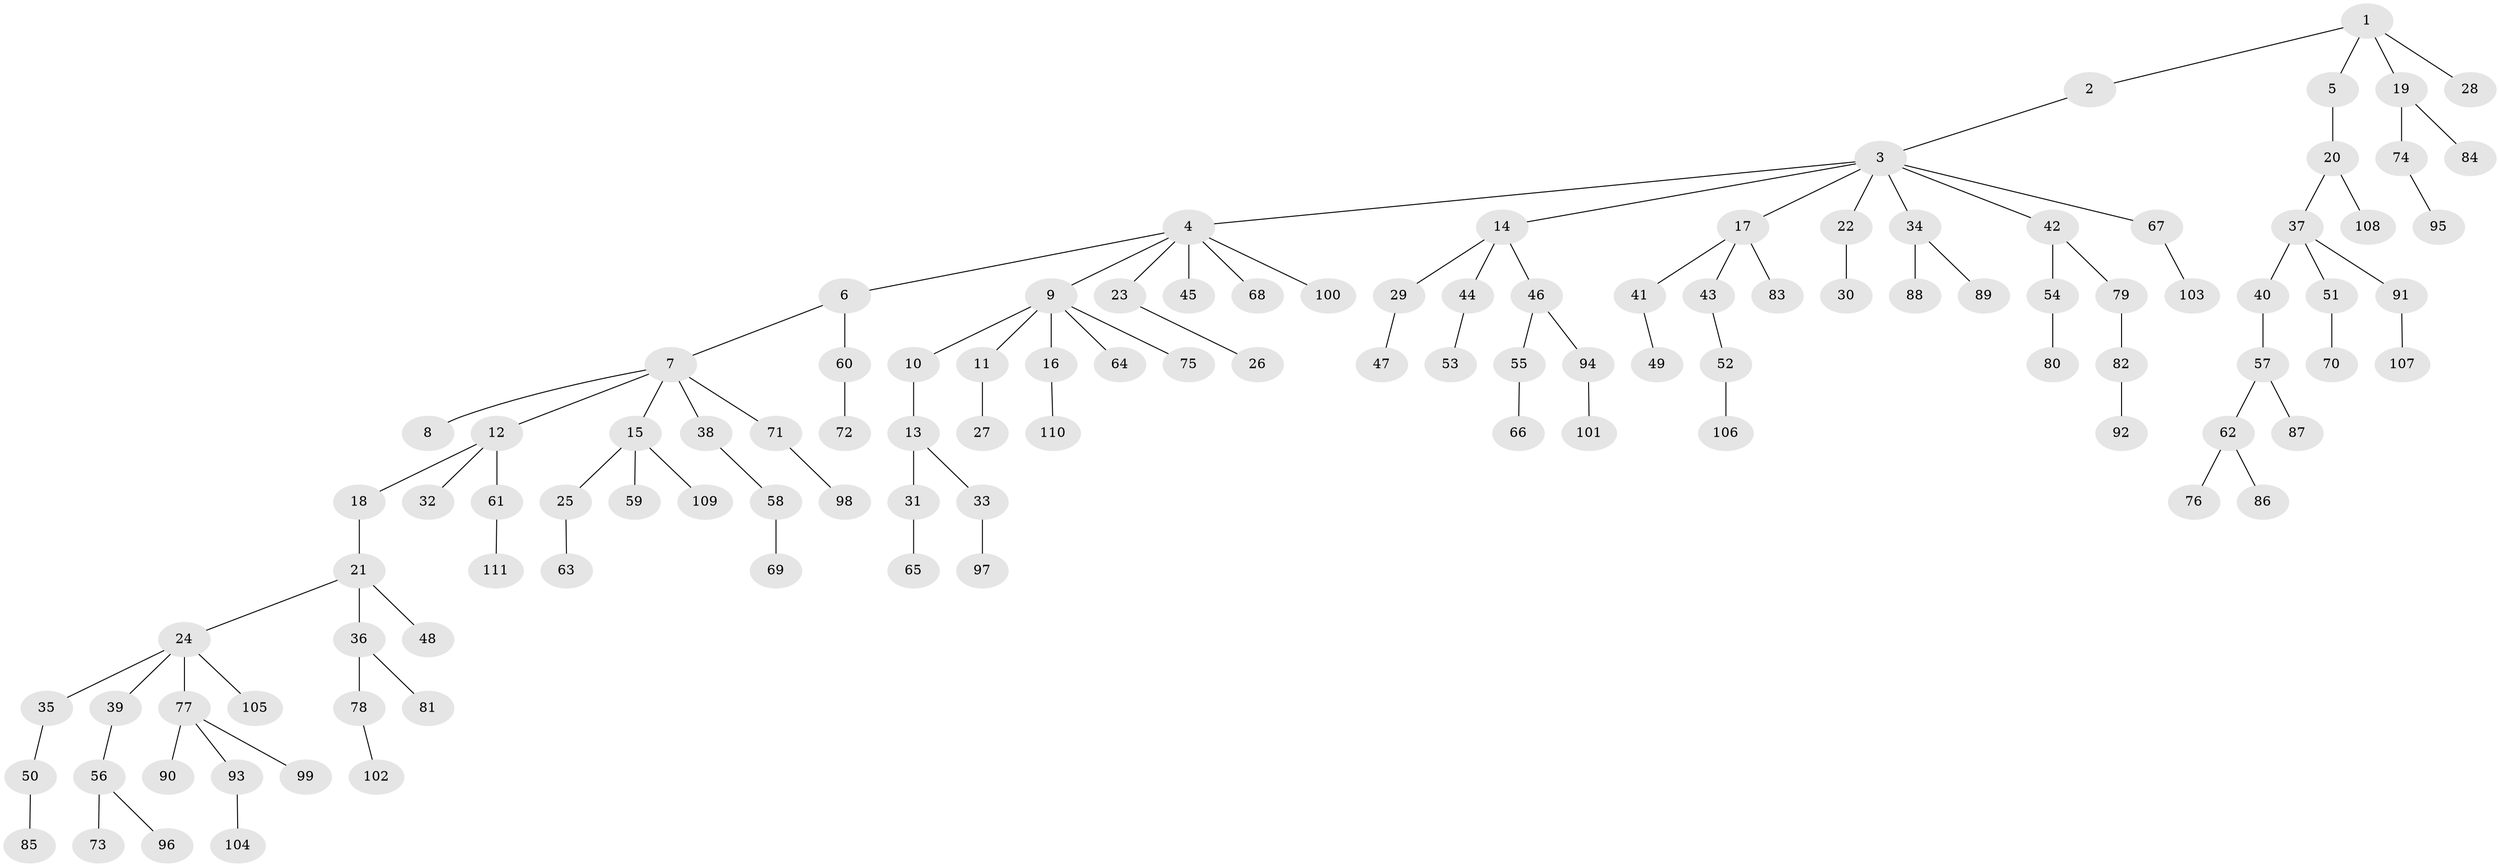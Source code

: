// Generated by graph-tools (version 1.1) at 2025/11/02/27/25 16:11:29]
// undirected, 111 vertices, 110 edges
graph export_dot {
graph [start="1"]
  node [color=gray90,style=filled];
  1;
  2;
  3;
  4;
  5;
  6;
  7;
  8;
  9;
  10;
  11;
  12;
  13;
  14;
  15;
  16;
  17;
  18;
  19;
  20;
  21;
  22;
  23;
  24;
  25;
  26;
  27;
  28;
  29;
  30;
  31;
  32;
  33;
  34;
  35;
  36;
  37;
  38;
  39;
  40;
  41;
  42;
  43;
  44;
  45;
  46;
  47;
  48;
  49;
  50;
  51;
  52;
  53;
  54;
  55;
  56;
  57;
  58;
  59;
  60;
  61;
  62;
  63;
  64;
  65;
  66;
  67;
  68;
  69;
  70;
  71;
  72;
  73;
  74;
  75;
  76;
  77;
  78;
  79;
  80;
  81;
  82;
  83;
  84;
  85;
  86;
  87;
  88;
  89;
  90;
  91;
  92;
  93;
  94;
  95;
  96;
  97;
  98;
  99;
  100;
  101;
  102;
  103;
  104;
  105;
  106;
  107;
  108;
  109;
  110;
  111;
  1 -- 2;
  1 -- 5;
  1 -- 19;
  1 -- 28;
  2 -- 3;
  3 -- 4;
  3 -- 14;
  3 -- 17;
  3 -- 22;
  3 -- 34;
  3 -- 42;
  3 -- 67;
  4 -- 6;
  4 -- 9;
  4 -- 23;
  4 -- 45;
  4 -- 68;
  4 -- 100;
  5 -- 20;
  6 -- 7;
  6 -- 60;
  7 -- 8;
  7 -- 12;
  7 -- 15;
  7 -- 38;
  7 -- 71;
  9 -- 10;
  9 -- 11;
  9 -- 16;
  9 -- 64;
  9 -- 75;
  10 -- 13;
  11 -- 27;
  12 -- 18;
  12 -- 32;
  12 -- 61;
  13 -- 31;
  13 -- 33;
  14 -- 29;
  14 -- 44;
  14 -- 46;
  15 -- 25;
  15 -- 59;
  15 -- 109;
  16 -- 110;
  17 -- 41;
  17 -- 43;
  17 -- 83;
  18 -- 21;
  19 -- 74;
  19 -- 84;
  20 -- 37;
  20 -- 108;
  21 -- 24;
  21 -- 36;
  21 -- 48;
  22 -- 30;
  23 -- 26;
  24 -- 35;
  24 -- 39;
  24 -- 77;
  24 -- 105;
  25 -- 63;
  29 -- 47;
  31 -- 65;
  33 -- 97;
  34 -- 88;
  34 -- 89;
  35 -- 50;
  36 -- 78;
  36 -- 81;
  37 -- 40;
  37 -- 51;
  37 -- 91;
  38 -- 58;
  39 -- 56;
  40 -- 57;
  41 -- 49;
  42 -- 54;
  42 -- 79;
  43 -- 52;
  44 -- 53;
  46 -- 55;
  46 -- 94;
  50 -- 85;
  51 -- 70;
  52 -- 106;
  54 -- 80;
  55 -- 66;
  56 -- 73;
  56 -- 96;
  57 -- 62;
  57 -- 87;
  58 -- 69;
  60 -- 72;
  61 -- 111;
  62 -- 76;
  62 -- 86;
  67 -- 103;
  71 -- 98;
  74 -- 95;
  77 -- 90;
  77 -- 93;
  77 -- 99;
  78 -- 102;
  79 -- 82;
  82 -- 92;
  91 -- 107;
  93 -- 104;
  94 -- 101;
}
